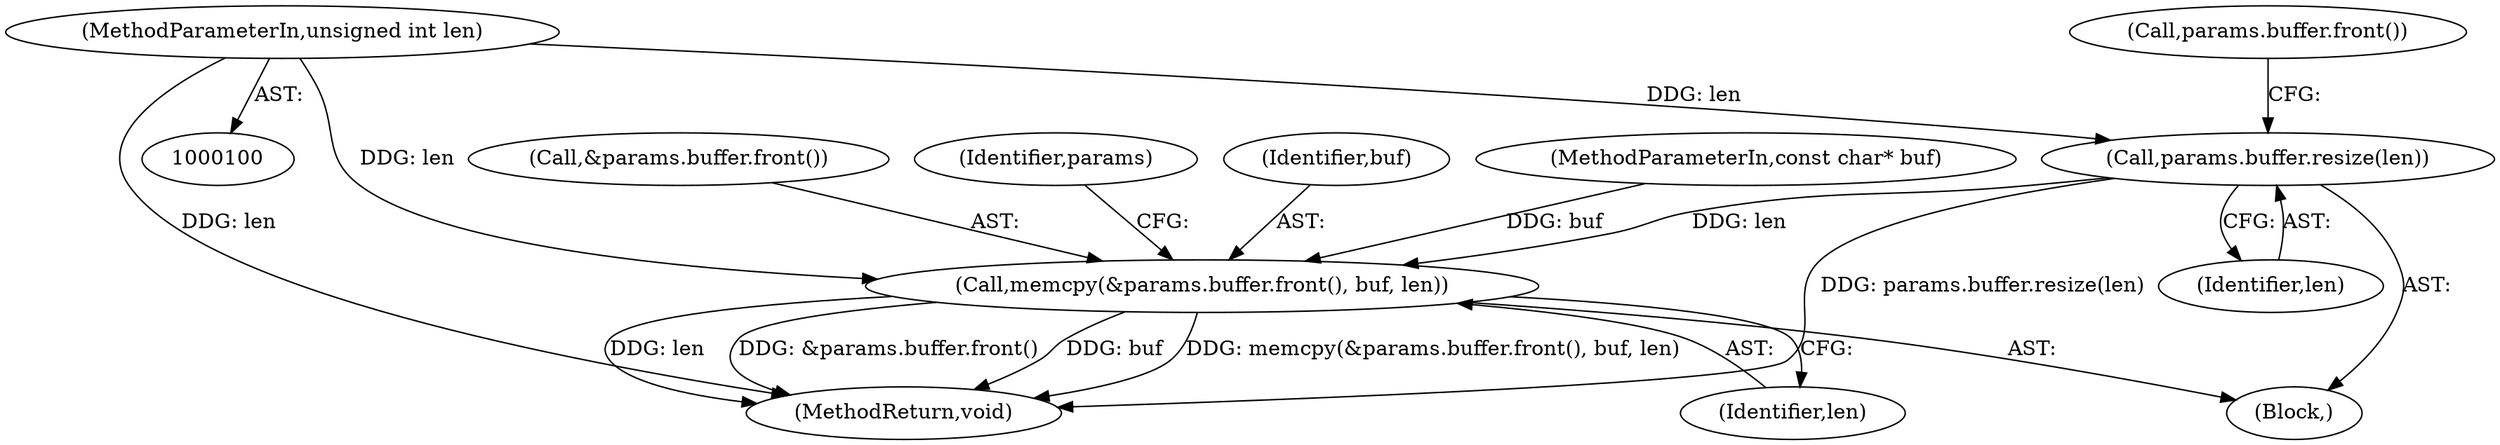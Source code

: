 digraph "1_Chrome_ea3d1d84be3d6f97bf50e76511c9e26af6895533_6@del" {
"1000104" [label="(MethodParameterIn,unsigned int len)"];
"1000170" [label="(Call,params.buffer.resize(len))"];
"1000172" [label="(Call,memcpy(&params.buffer.front(), buf, len))"];
"1000205" [label="(MethodReturn,void)"];
"1000173" [label="(Call,&params.buffer.front())"];
"1000179" [label="(Identifier,params)"];
"1000104" [label="(MethodParameterIn,unsigned int len)"];
"1000169" [label="(Block,)"];
"1000171" [label="(Identifier,len)"];
"1000175" [label="(Identifier,buf)"];
"1000172" [label="(Call,memcpy(&params.buffer.front(), buf, len))"];
"1000174" [label="(Call,params.buffer.front())"];
"1000105" [label="(MethodParameterIn,const char* buf)"];
"1000170" [label="(Call,params.buffer.resize(len))"];
"1000176" [label="(Identifier,len)"];
"1000104" -> "1000100"  [label="AST: "];
"1000104" -> "1000205"  [label="DDG: len"];
"1000104" -> "1000170"  [label="DDG: len"];
"1000104" -> "1000172"  [label="DDG: len"];
"1000170" -> "1000169"  [label="AST: "];
"1000170" -> "1000171"  [label="CFG: "];
"1000171" -> "1000170"  [label="AST: "];
"1000174" -> "1000170"  [label="CFG: "];
"1000170" -> "1000205"  [label="DDG: params.buffer.resize(len)"];
"1000170" -> "1000172"  [label="DDG: len"];
"1000172" -> "1000169"  [label="AST: "];
"1000172" -> "1000176"  [label="CFG: "];
"1000173" -> "1000172"  [label="AST: "];
"1000175" -> "1000172"  [label="AST: "];
"1000176" -> "1000172"  [label="AST: "];
"1000179" -> "1000172"  [label="CFG: "];
"1000172" -> "1000205"  [label="DDG: memcpy(&params.buffer.front(), buf, len)"];
"1000172" -> "1000205"  [label="DDG: len"];
"1000172" -> "1000205"  [label="DDG: &params.buffer.front()"];
"1000172" -> "1000205"  [label="DDG: buf"];
"1000105" -> "1000172"  [label="DDG: buf"];
}
